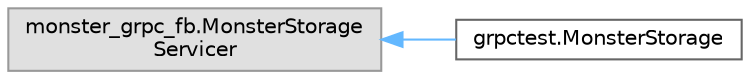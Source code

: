 digraph "Graphical Class Hierarchy"
{
 // LATEX_PDF_SIZE
  bgcolor="transparent";
  edge [fontname=Helvetica,fontsize=10,labelfontname=Helvetica,labelfontsize=10];
  node [fontname=Helvetica,fontsize=10,shape=box,height=0.2,width=0.4];
  rankdir="LR";
  Node0 [id="Node000000",label="monster_grpc_fb.MonsterStorage\lServicer",height=0.2,width=0.4,color="grey60", fillcolor="#E0E0E0", style="filled",tooltip=" "];
  Node0 -> Node1 [id="edge265_Node000000_Node000001",dir="back",color="steelblue1",style="solid",tooltip=" "];
  Node1 [id="Node000001",label="grpctest.MonsterStorage",height=0.2,width=0.4,color="grey40", fillcolor="white", style="filled",URL="$classgrpctest_1_1MonsterStorage.html",tooltip=" "];
}
